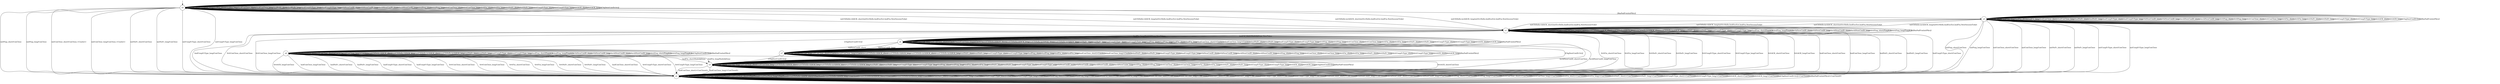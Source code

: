 digraph g {

s0 [shape="circle" label="s0"];
s1 [shape="circle" label="s1"];
s2 [shape="circle" label="s2"];
s3 [shape="circle" label="s3"];
s4 [shape="circle" label="s4"];
s5 [shape="circle" label="s5"];
s6 [shape="circle" label="s6"];
s7 [shape="circle" label="s7"];
s0 -> s2 [label="initPing_short/ConClose "];
s0 -> s2 [label="initPing_long/ConClose "];
s0 -> s2 [label="initConClose_short/ConClose,<ConAct> "];
s0 -> s2 [label="initConClose_long/ConClose,<ConAct> "];
s0 -> s1 [label="initCltHello-vldACK_short/initSvrHello,hndEncExt,hndFin,NewSessionTicket "];
s0 -> s1 [label="initCltHello-vldACK_long/initSvrHello,hndEncExt,hndFin,NewSessionTicket "];
s0 -> s1 [label="initCltHello-invldACK_short/initSvrHello,hndEncExt,hndFin,NewSessionTicket "];
s0 -> s1 [label="initCltHello-invldACK_long/initSvrHello,hndEncExt,hndFin,NewSessionTicket "];
s0 -> s2 [label="initNoFr_short/ConClose "];
s0 -> s2 [label="initNoFr_long/ConClose "];
s0 -> s2 [label="initUnxpFrType_short/ConClose "];
s0 -> s2 [label="initUnxpFrType_long/ConClose "];
s0 -> s0 [label="hndPing_short/ "];
s0 -> s0 [label="hndPing_long/ "];
s0 -> s0 [label="hndFin_short/ "];
s0 -> s0 [label="hndFin_long/ "];
s0 -> s0 [label="hndConClose_short/ "];
s0 -> s0 [label="hndConClose_long/ "];
s0 -> s0 [label="hndNoFr_short/ "];
s0 -> s0 [label="hndNoFr_long/ "];
s0 -> s0 [label="hndUnxpFrType_short/ "];
s0 -> s0 [label="hndUnxpFrType_long/ "];
s0 -> s0 [label="VldNewConID_short/ "];
s0 -> s0 [label="VldNewConID_long/ "];
s0 -> s0 [label="InvldNewConID_short/ "];
s0 -> s0 [label="InvldNewConID_long/ "];
s0 -> s0 [label="0rttPing_short/ "];
s0 -> s0 [label="0rttPing_long/ "];
s0 -> s0 [label="0rttConClose_short/ "];
s0 -> s0 [label="0rttConClose_long/ "];
s0 -> s0 [label="0rttFin_short/ "];
s0 -> s0 [label="0rttFin_long/ "];
s0 -> s0 [label="0rttNoFr_short/ "];
s0 -> s0 [label="0rttNoFr_long/ "];
s0 -> s0 [label="0rttUnxpFrType_short/ "];
s0 -> s0 [label="0rttUnxpFrType_long/ "];
s0 -> s0 [label="0rttACK_short/ "];
s0 -> s0 [label="0rttACK_long/ "];
s0 -> s0 [label="[ChgDestConID-Ori]/ "];
s0 -> s3 [label="[RmPadFrmInitPkts]/ "];
s1 -> s1 [label="initPing_short/ "];
s1 -> s1 [label="initPing_long/ "];
s1 -> s1 [label="initConClose_short/<ConAct> "];
s1 -> s1 [label="initConClose_long/<ConAct> "];
s1 -> s1 [label="initCltHello-vldACK_short/ "];
s1 -> s1 [label="initCltHello-vldACK_long/ "];
s1 -> s1 [label="initCltHello-invldACK_short/ "];
s1 -> s1 [label="initCltHello-invldACK_long/ "];
s1 -> s1 [label="initNoFr_short/ "];
s1 -> s1 [label="initNoFr_long/ "];
s1 -> s1 [label="initUnxpFrType_short/ "];
s1 -> s1 [label="initUnxpFrType_long/ "];
s1 -> s1 [label="hndPing_short/PingACK "];
s1 -> s1 [label="hndPing_long/PingACK "];
s1 -> s4 [label="hndFin_short/HndshkDone,NewToken "];
s1 -> s4 [label="hndFin_long/HndshkDone,NewToken "];
s1 -> s2 [label="hndConClose_short/ConClose "];
s1 -> s2 [label="hndConClose_long/ConClose "];
s1 -> s2 [label="hndNoFr_short/ConClose "];
s1 -> s2 [label="hndNoFr_long/ConClose "];
s1 -> s2 [label="hndUnxpFrType_short/ConClose "];
s1 -> s2 [label="hndUnxpFrType_long/ConClose "];
s1 -> s1 [label="VldNewConID_short/ "];
s1 -> s1 [label="VldNewConID_long/ "];
s1 -> s1 [label="InvldNewConID_short/ "];
s1 -> s1 [label="InvldNewConID_long/ "];
s1 -> s1 [label="0rttPing_short/PingACK "];
s1 -> s1 [label="0rttPing_long/PingACK "];
s1 -> s2 [label="0rttConClose_short/ConClose "];
s1 -> s2 [label="0rttConClose_long/ConClose "];
s1 -> s2 [label="0rttFin_short/ConClose "];
s1 -> s2 [label="0rttFin_long/ConClose "];
s1 -> s2 [label="0rttNoFr_short/ConClose "];
s1 -> s2 [label="0rttNoFr_long/ConClose "];
s1 -> s2 [label="0rttUnxpFrType_short/ConClose "];
s1 -> s2 [label="0rttUnxpFrType_long/ConClose "];
s1 -> s2 [label="0rttACK_short/ConClose "];
s1 -> s2 [label="0rttACK_long/ConClose "];
s1 -> s6 [label="[ChgDestConID-Ori]/ "];
s1 -> s1 [label="[RmPadFrmInitPkts]/ "];
s2 -> s2 [label="initPing_short/<ConClosed> "];
s2 -> s2 [label="initPing_long/<ConClosed> "];
s2 -> s2 [label="initConClose_short/<ConClosed> "];
s2 -> s2 [label="initConClose_long/<ConClosed> "];
s2 -> s2 [label="initCltHello-vldACK_short/<ConClosed> "];
s2 -> s2 [label="initCltHello-vldACK_long/<ConClosed> "];
s2 -> s2 [label="initCltHello-invldACK_short/<ConClosed> "];
s2 -> s2 [label="initCltHello-invldACK_long/<ConClosed> "];
s2 -> s2 [label="initNoFr_short/<ConClosed> "];
s2 -> s2 [label="initNoFr_long/<ConClosed> "];
s2 -> s2 [label="initUnxpFrType_short/<ConClosed> "];
s2 -> s2 [label="initUnxpFrType_long/<ConClosed> "];
s2 -> s2 [label="hndPing_short/<ConClosed> "];
s2 -> s2 [label="hndPing_long/<ConClosed> "];
s2 -> s2 [label="hndFin_short/<ConClosed> "];
s2 -> s2 [label="hndFin_long/<ConClosed> "];
s2 -> s2 [label="hndConClose_short/<ConClosed> "];
s2 -> s2 [label="hndConClose_long/<ConClosed> "];
s2 -> s2 [label="hndNoFr_short/<ConClosed> "];
s2 -> s2 [label="hndNoFr_long/<ConClosed> "];
s2 -> s2 [label="hndUnxpFrType_short/<ConClosed> "];
s2 -> s2 [label="hndUnxpFrType_long/<ConClosed> "];
s2 -> s2 [label="VldNewConID_short/<ConClosed> "];
s2 -> s2 [label="VldNewConID_long/<ConClosed> "];
s2 -> s2 [label="InvldNewConID_short/<ConClosed> "];
s2 -> s2 [label="InvldNewConID_long/<ConClosed> "];
s2 -> s2 [label="0rttPing_short/<ConClosed> "];
s2 -> s2 [label="0rttPing_long/<ConClosed> "];
s2 -> s2 [label="0rttConClose_short/<ConClosed> "];
s2 -> s2 [label="0rttConClose_long/<ConClosed> "];
s2 -> s2 [label="0rttFin_short/<ConClosed> "];
s2 -> s2 [label="0rttFin_long/<ConClosed> "];
s2 -> s2 [label="0rttNoFr_short/<ConClosed> "];
s2 -> s2 [label="0rttNoFr_long/<ConClosed> "];
s2 -> s2 [label="0rttUnxpFrType_short/<ConClosed> "];
s2 -> s2 [label="0rttUnxpFrType_long/<ConClosed> "];
s2 -> s2 [label="0rttACK_short/<ConClosed> "];
s2 -> s2 [label="0rttACK_long/<ConClosed> "];
s2 -> s2 [label="[ChgDestConID-Ori]/<ConClosed> "];
s2 -> s2 [label="[RmPadFrmInitPkts]/<ConClosed> "];
s3 -> s2 [label="initPing_short/ConClose "];
s3 -> s2 [label="initPing_long/ConClose "];
s3 -> s2 [label="initConClose_short/ConClose "];
s3 -> s2 [label="initConClose_long/ConClose "];
s3 -> s1 [label="initCltHello-vldACK_short/initSvrHello,hndEncExt,hndFin,NewSessionTicket "];
s3 -> s1 [label="initCltHello-vldACK_long/initSvrHello,hndEncExt,hndFin,NewSessionTicket "];
s3 -> s1 [label="initCltHello-invldACK_short/initSvrHello,hndEncExt,hndFin,NewSessionTicket "];
s3 -> s1 [label="initCltHello-invldACK_long/initSvrHello,hndEncExt,hndFin,NewSessionTicket "];
s3 -> s2 [label="initNoFr_short/ConClose "];
s3 -> s2 [label="initNoFr_long/ConClose "];
s3 -> s2 [label="initUnxpFrType_short/ConClose "];
s3 -> s2 [label="initUnxpFrType_long/ConClose "];
s3 -> s3 [label="hndPing_short/ "];
s3 -> s3 [label="hndPing_long/ "];
s3 -> s3 [label="hndFin_short/ "];
s3 -> s3 [label="hndFin_long/ "];
s3 -> s3 [label="hndConClose_short/ "];
s3 -> s3 [label="hndConClose_long/ "];
s3 -> s3 [label="hndNoFr_short/ "];
s3 -> s3 [label="hndNoFr_long/ "];
s3 -> s3 [label="hndUnxpFrType_short/ "];
s3 -> s3 [label="hndUnxpFrType_long/ "];
s3 -> s3 [label="VldNewConID_short/ "];
s3 -> s3 [label="VldNewConID_long/ "];
s3 -> s3 [label="InvldNewConID_short/ "];
s3 -> s3 [label="InvldNewConID_long/ "];
s3 -> s3 [label="0rttPing_short/ "];
s3 -> s3 [label="0rttPing_long/ "];
s3 -> s3 [label="0rttConClose_short/ "];
s3 -> s3 [label="0rttConClose_long/ "];
s3 -> s3 [label="0rttFin_short/ "];
s3 -> s3 [label="0rttFin_long/ "];
s3 -> s3 [label="0rttNoFr_short/ "];
s3 -> s3 [label="0rttNoFr_long/ "];
s3 -> s3 [label="0rttUnxpFrType_short/ "];
s3 -> s3 [label="0rttUnxpFrType_long/ "];
s3 -> s3 [label="0rttACK_short/ "];
s3 -> s3 [label="0rttACK_long/ "];
s3 -> s3 [label="[ChgDestConID-Ori]/ "];
s3 -> s3 [label="[RmPadFrmInitPkts]/ "];
s4 -> s4 [label="initPing_short/ "];
s4 -> s4 [label="initPing_long/ "];
s4 -> s4 [label="initConClose_short/<ConAct> "];
s4 -> s4 [label="initConClose_long/<ConAct> "];
s4 -> s4 [label="initCltHello-vldACK_short/ "];
s4 -> s4 [label="initCltHello-vldACK_long/ "];
s4 -> s4 [label="initCltHello-invldACK_short/ "];
s4 -> s4 [label="initCltHello-invldACK_long/ "];
s4 -> s4 [label="initNoFr_short/ "];
s4 -> s4 [label="initNoFr_long/ "];
s4 -> s4 [label="initUnxpFrType_short/ "];
s4 -> s4 [label="initUnxpFrType_long/ "];
s4 -> s4 [label="hndPing_short/ "];
s4 -> s4 [label="hndPing_long/ "];
s4 -> s4 [label="hndFin_short/ "];
s4 -> s4 [label="hndFin_long/ "];
s4 -> s4 [label="hndConClose_short/<ConAct> "];
s4 -> s4 [label="hndConClose_long/<ConAct> "];
s4 -> s4 [label="hndNoFr_short/ "];
s4 -> s4 [label="hndNoFr_long/ "];
s4 -> s4 [label="hndUnxpFrType_short/ "];
s4 -> s4 [label="hndUnxpFrType_long/ "];
s4 -> s7 [label="VldNewConID_short/ "];
s4 -> s7 [label="VldNewConID_long/ "];
s4 -> s2 [label="InvldNewConID_short/ConClose "];
s4 -> s2 [label="InvldNewConID_long/ConClose "];
s4 -> s4 [label="0rttPing_short/ "];
s4 -> s4 [label="0rttPing_long/ "];
s4 -> s4 [label="0rttConClose_short/ "];
s4 -> s4 [label="0rttConClose_long/ "];
s4 -> s4 [label="0rttFin_short/ "];
s4 -> s4 [label="0rttFin_long/ "];
s4 -> s4 [label="0rttNoFr_short/ "];
s4 -> s4 [label="0rttNoFr_long/ "];
s4 -> s4 [label="0rttUnxpFrType_short/ "];
s4 -> s4 [label="0rttUnxpFrType_long/ "];
s4 -> s4 [label="0rttACK_short/ "];
s4 -> s4 [label="0rttACK_long/ "];
s4 -> s5 [label="[ChgDestConID-Ori]/ "];
s4 -> s4 [label="[RmPadFrmInitPkts]/ "];
s5 -> s5 [label="initPing_short/ "];
s5 -> s5 [label="initPing_long/ "];
s5 -> s5 [label="initConClose_short/ "];
s5 -> s5 [label="initConClose_long/ "];
s5 -> s5 [label="initCltHello-vldACK_short/ "];
s5 -> s5 [label="initCltHello-vldACK_long/ "];
s5 -> s5 [label="initCltHello-invldACK_short/ "];
s5 -> s5 [label="initCltHello-invldACK_long/ "];
s5 -> s5 [label="initNoFr_short/ "];
s5 -> s5 [label="initNoFr_long/ "];
s5 -> s5 [label="initUnxpFrType_short/ "];
s5 -> s5 [label="initUnxpFrType_long/ "];
s5 -> s5 [label="hndPing_short/ "];
s5 -> s5 [label="hndPing_long/ "];
s5 -> s5 [label="hndFin_short/ "];
s5 -> s5 [label="hndFin_long/ "];
s5 -> s2 [label="hndConClose_short/<ConClosed> "];
s5 -> s2 [label="hndConClose_long/<ConClosed> "];
s5 -> s5 [label="hndNoFr_short/ "];
s5 -> s5 [label="hndNoFr_long/ "];
s5 -> s5 [label="hndUnxpFrType_short/ "];
s5 -> s5 [label="hndUnxpFrType_long/ "];
s5 -> s5 [label="VldNewConID_short/ "];
s5 -> s5 [label="VldNewConID_long/ "];
s5 -> s5 [label="InvldNewConID_short/ "];
s5 -> s5 [label="InvldNewConID_long/ "];
s5 -> s5 [label="0rttPing_short/ "];
s5 -> s5 [label="0rttPing_long/ "];
s5 -> s5 [label="0rttConClose_short/ "];
s5 -> s5 [label="0rttConClose_long/ "];
s5 -> s5 [label="0rttFin_short/ "];
s5 -> s5 [label="0rttFin_long/ "];
s5 -> s5 [label="0rttNoFr_short/ "];
s5 -> s5 [label="0rttNoFr_long/ "];
s5 -> s5 [label="0rttUnxpFrType_short/ "];
s5 -> s5 [label="0rttUnxpFrType_long/ "];
s5 -> s5 [label="0rttACK_short/ "];
s5 -> s5 [label="0rttACK_long/ "];
s5 -> s5 [label="[ChgDestConID-Ori]/ "];
s5 -> s5 [label="[RmPadFrmInitPkts]/ "];
s6 -> s6 [label="initPing_short/ "];
s6 -> s6 [label="initPing_long/ "];
s6 -> s6 [label="initConClose_short/<ConAct> "];
s6 -> s6 [label="initConClose_long/<ConAct> "];
s6 -> s6 [label="initCltHello-vldACK_short/ "];
s6 -> s6 [label="initCltHello-vldACK_long/ "];
s6 -> s6 [label="initCltHello-invldACK_short/ "];
s6 -> s6 [label="initCltHello-invldACK_long/ "];
s6 -> s6 [label="initNoFr_short/ "];
s6 -> s6 [label="initNoFr_long/ "];
s6 -> s6 [label="initUnxpFrType_short/ "];
s6 -> s6 [label="initUnxpFrType_long/ "];
s6 -> s6 [label="hndPing_short/PingACK "];
s6 -> s6 [label="hndPing_long/PingACK "];
s6 -> s5 [label="hndFin_short/HndshkDone "];
s6 -> s5 [label="hndFin_long/HndshkDone "];
s6 -> s2 [label="hndConClose_short/ConClose "];
s6 -> s2 [label="hndConClose_long/ConClose "];
s6 -> s2 [label="hndNoFr_short/ConClose "];
s6 -> s2 [label="hndNoFr_long/ConClose "];
s6 -> s2 [label="hndUnxpFrType_short/ConClose "];
s6 -> s2 [label="hndUnxpFrType_long/ConClose "];
s6 -> s6 [label="VldNewConID_short/ "];
s6 -> s6 [label="VldNewConID_long/ "];
s6 -> s6 [label="InvldNewConID_short/ "];
s6 -> s6 [label="InvldNewConID_long/ "];
s6 -> s6 [label="0rttPing_short/PingACK "];
s6 -> s6 [label="0rttPing_long/PingACK "];
s6 -> s2 [label="0rttConClose_short/ConClose "];
s6 -> s2 [label="0rttConClose_long/ConClose "];
s6 -> s2 [label="0rttFin_short/ConClose "];
s6 -> s2 [label="0rttFin_long/ConClose "];
s6 -> s2 [label="0rttNoFr_short/ConClose "];
s6 -> s2 [label="0rttNoFr_long/ConClose "];
s6 -> s2 [label="0rttUnxpFrType_short/ConClose "];
s6 -> s2 [label="0rttUnxpFrType_long/ConClose "];
s6 -> s2 [label="0rttACK_short/ConClose "];
s6 -> s2 [label="0rttACK_long/ConClose "];
s6 -> s6 [label="[ChgDestConID-Ori]/ "];
s6 -> s6 [label="[RmPadFrmInitPkts]/ "];
s7 -> s7 [label="initPing_short/ "];
s7 -> s7 [label="initPing_long/ "];
s7 -> s7 [label="initConClose_short/<ConAct> "];
s7 -> s7 [label="initConClose_long/<ConAct> "];
s7 -> s7 [label="initCltHello-vldACK_short/ "];
s7 -> s7 [label="initCltHello-vldACK_long/ "];
s7 -> s7 [label="initCltHello-invldACK_short/ "];
s7 -> s7 [label="initCltHello-invldACK_long/ "];
s7 -> s7 [label="initNoFr_short/ "];
s7 -> s7 [label="initNoFr_long/ "];
s7 -> s7 [label="initUnxpFrType_short/ "];
s7 -> s7 [label="initUnxpFrType_long/ "];
s7 -> s7 [label="hndPing_short/ "];
s7 -> s7 [label="hndPing_long/ "];
s7 -> s7 [label="hndFin_short/ "];
s7 -> s7 [label="hndFin_long/ "];
s7 -> s7 [label="hndConClose_short/<ConAct> "];
s7 -> s7 [label="hndConClose_long/<ConAct> "];
s7 -> s7 [label="hndNoFr_short/ "];
s7 -> s7 [label="hndNoFr_long/ "];
s7 -> s7 [label="hndUnxpFrType_short/ "];
s7 -> s7 [label="hndUnxpFrType_long/ "];
s7 -> s7 [label="VldNewConID_short/ "];
s7 -> s7 [label="VldNewConID_long/ "];
s7 -> s7 [label="InvldNewConID_short/ "];
s7 -> s7 [label="InvldNewConID_long/ "];
s7 -> s7 [label="0rttPing_short/ "];
s7 -> s7 [label="0rttPing_long/ "];
s7 -> s7 [label="0rttConClose_short/ "];
s7 -> s7 [label="0rttConClose_long/ "];
s7 -> s7 [label="0rttFin_short/ "];
s7 -> s7 [label="0rttFin_long/ "];
s7 -> s7 [label="0rttNoFr_short/ "];
s7 -> s7 [label="0rttNoFr_long/ "];
s7 -> s7 [label="0rttUnxpFrType_short/ "];
s7 -> s7 [label="0rttUnxpFrType_long/ "];
s7 -> s7 [label="0rttACK_short/ "];
s7 -> s7 [label="0rttACK_long/ "];
s7 -> s5 [label="[ChgDestConID-Ori]/ "];
s7 -> s7 [label="[RmPadFrmInitPkts]/ "];

__start0 [label="" shape="none" width="0" height="0"];
__start0 -> s0;

}
